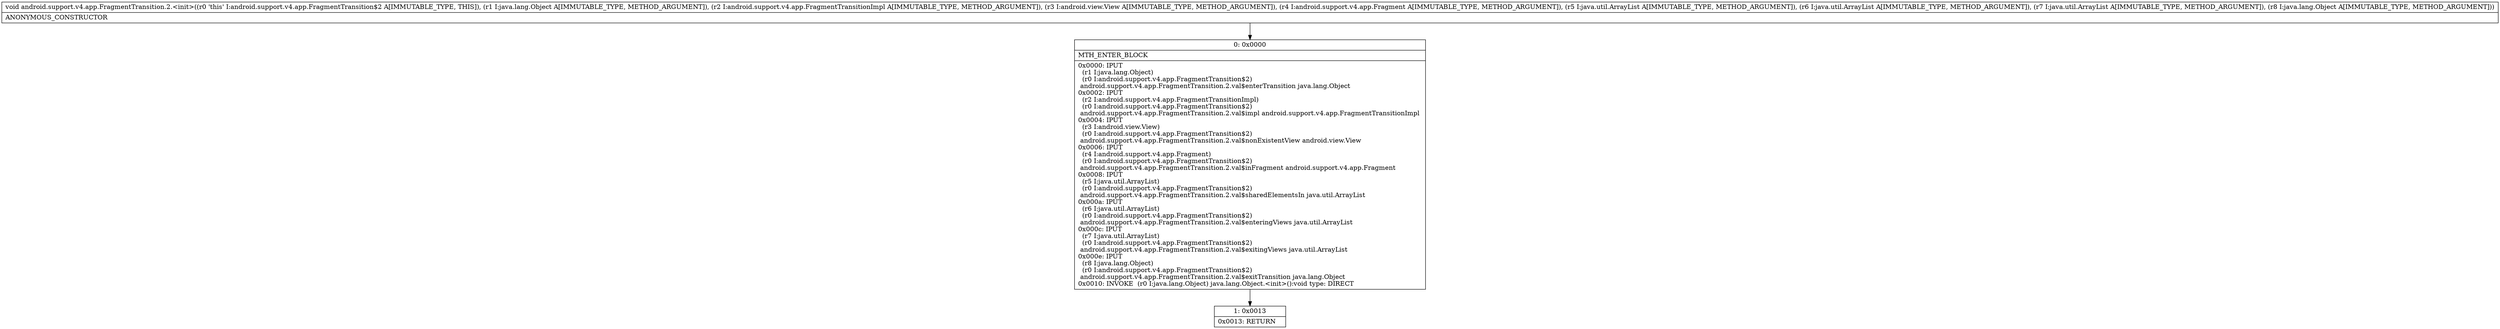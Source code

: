 digraph "CFG forandroid.support.v4.app.FragmentTransition.2.\<init\>(Ljava\/lang\/Object;Landroid\/support\/v4\/app\/FragmentTransitionImpl;Landroid\/view\/View;Landroid\/support\/v4\/app\/Fragment;Ljava\/util\/ArrayList;Ljava\/util\/ArrayList;Ljava\/util\/ArrayList;Ljava\/lang\/Object;)V" {
Node_0 [shape=record,label="{0\:\ 0x0000|MTH_ENTER_BLOCK\l|0x0000: IPUT  \l  (r1 I:java.lang.Object)\l  (r0 I:android.support.v4.app.FragmentTransition$2)\l android.support.v4.app.FragmentTransition.2.val$enterTransition java.lang.Object \l0x0002: IPUT  \l  (r2 I:android.support.v4.app.FragmentTransitionImpl)\l  (r0 I:android.support.v4.app.FragmentTransition$2)\l android.support.v4.app.FragmentTransition.2.val$impl android.support.v4.app.FragmentTransitionImpl \l0x0004: IPUT  \l  (r3 I:android.view.View)\l  (r0 I:android.support.v4.app.FragmentTransition$2)\l android.support.v4.app.FragmentTransition.2.val$nonExistentView android.view.View \l0x0006: IPUT  \l  (r4 I:android.support.v4.app.Fragment)\l  (r0 I:android.support.v4.app.FragmentTransition$2)\l android.support.v4.app.FragmentTransition.2.val$inFragment android.support.v4.app.Fragment \l0x0008: IPUT  \l  (r5 I:java.util.ArrayList)\l  (r0 I:android.support.v4.app.FragmentTransition$2)\l android.support.v4.app.FragmentTransition.2.val$sharedElementsIn java.util.ArrayList \l0x000a: IPUT  \l  (r6 I:java.util.ArrayList)\l  (r0 I:android.support.v4.app.FragmentTransition$2)\l android.support.v4.app.FragmentTransition.2.val$enteringViews java.util.ArrayList \l0x000c: IPUT  \l  (r7 I:java.util.ArrayList)\l  (r0 I:android.support.v4.app.FragmentTransition$2)\l android.support.v4.app.FragmentTransition.2.val$exitingViews java.util.ArrayList \l0x000e: IPUT  \l  (r8 I:java.lang.Object)\l  (r0 I:android.support.v4.app.FragmentTransition$2)\l android.support.v4.app.FragmentTransition.2.val$exitTransition java.lang.Object \l0x0010: INVOKE  (r0 I:java.lang.Object) java.lang.Object.\<init\>():void type: DIRECT \l}"];
Node_1 [shape=record,label="{1\:\ 0x0013|0x0013: RETURN   \l}"];
MethodNode[shape=record,label="{void android.support.v4.app.FragmentTransition.2.\<init\>((r0 'this' I:android.support.v4.app.FragmentTransition$2 A[IMMUTABLE_TYPE, THIS]), (r1 I:java.lang.Object A[IMMUTABLE_TYPE, METHOD_ARGUMENT]), (r2 I:android.support.v4.app.FragmentTransitionImpl A[IMMUTABLE_TYPE, METHOD_ARGUMENT]), (r3 I:android.view.View A[IMMUTABLE_TYPE, METHOD_ARGUMENT]), (r4 I:android.support.v4.app.Fragment A[IMMUTABLE_TYPE, METHOD_ARGUMENT]), (r5 I:java.util.ArrayList A[IMMUTABLE_TYPE, METHOD_ARGUMENT]), (r6 I:java.util.ArrayList A[IMMUTABLE_TYPE, METHOD_ARGUMENT]), (r7 I:java.util.ArrayList A[IMMUTABLE_TYPE, METHOD_ARGUMENT]), (r8 I:java.lang.Object A[IMMUTABLE_TYPE, METHOD_ARGUMENT]))  | ANONYMOUS_CONSTRUCTOR\l}"];
MethodNode -> Node_0;
Node_0 -> Node_1;
}

